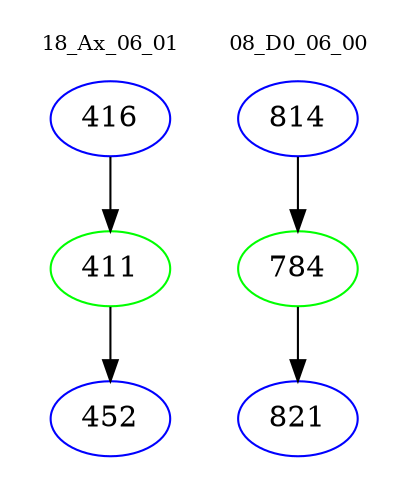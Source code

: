 digraph{
subgraph cluster_0 {
color = white
label = "18_Ax_06_01";
fontsize=10;
T0_416 [label="416", color="blue"]
T0_416 -> T0_411 [color="black"]
T0_411 [label="411", color="green"]
T0_411 -> T0_452 [color="black"]
T0_452 [label="452", color="blue"]
}
subgraph cluster_1 {
color = white
label = "08_D0_06_00";
fontsize=10;
T1_814 [label="814", color="blue"]
T1_814 -> T1_784 [color="black"]
T1_784 [label="784", color="green"]
T1_784 -> T1_821 [color="black"]
T1_821 [label="821", color="blue"]
}
}
